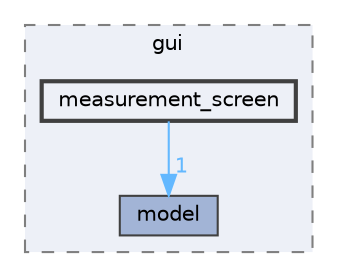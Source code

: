 digraph "C:/Users/aleja/Documents/Github/PM3-Cable_Monitor/Software/Cable-Monitor_TouchGFX/Cable_Monitor_Horwey/TouchGFX/gui/include/gui/measurement_screen"
{
 // LATEX_PDF_SIZE
  bgcolor="transparent";
  edge [fontname=Helvetica,fontsize=10,labelfontname=Helvetica,labelfontsize=10];
  node [fontname=Helvetica,fontsize=10,shape=box,height=0.2,width=0.4];
  compound=true
  subgraph clusterdir_b06536b250956a6feb5134863578089f {
    graph [ bgcolor="#edf0f7", pencolor="grey50", label="gui", fontname=Helvetica,fontsize=10 style="filled,dashed", URL="dir_b06536b250956a6feb5134863578089f.html",tooltip=""]
  dir_d2caef49de2ed57468ff267ad03e39e4 [label="model", fillcolor="#a2b4d6", color="grey25", style="filled", URL="dir_d2caef49de2ed57468ff267ad03e39e4.html",tooltip=""];
  dir_2d6be3ed9772acf5a22cb5808f21c7c0 [label="measurement_screen", fillcolor="#edf0f7", color="grey25", style="filled,bold", URL="dir_2d6be3ed9772acf5a22cb5808f21c7c0.html",tooltip=""];
  }
  dir_2d6be3ed9772acf5a22cb5808f21c7c0->dir_d2caef49de2ed57468ff267ad03e39e4 [headlabel="1", labeldistance=1.5 headhref="dir_000020_000028.html" href="dir_000020_000028.html" color="steelblue1" fontcolor="steelblue1"];
}
